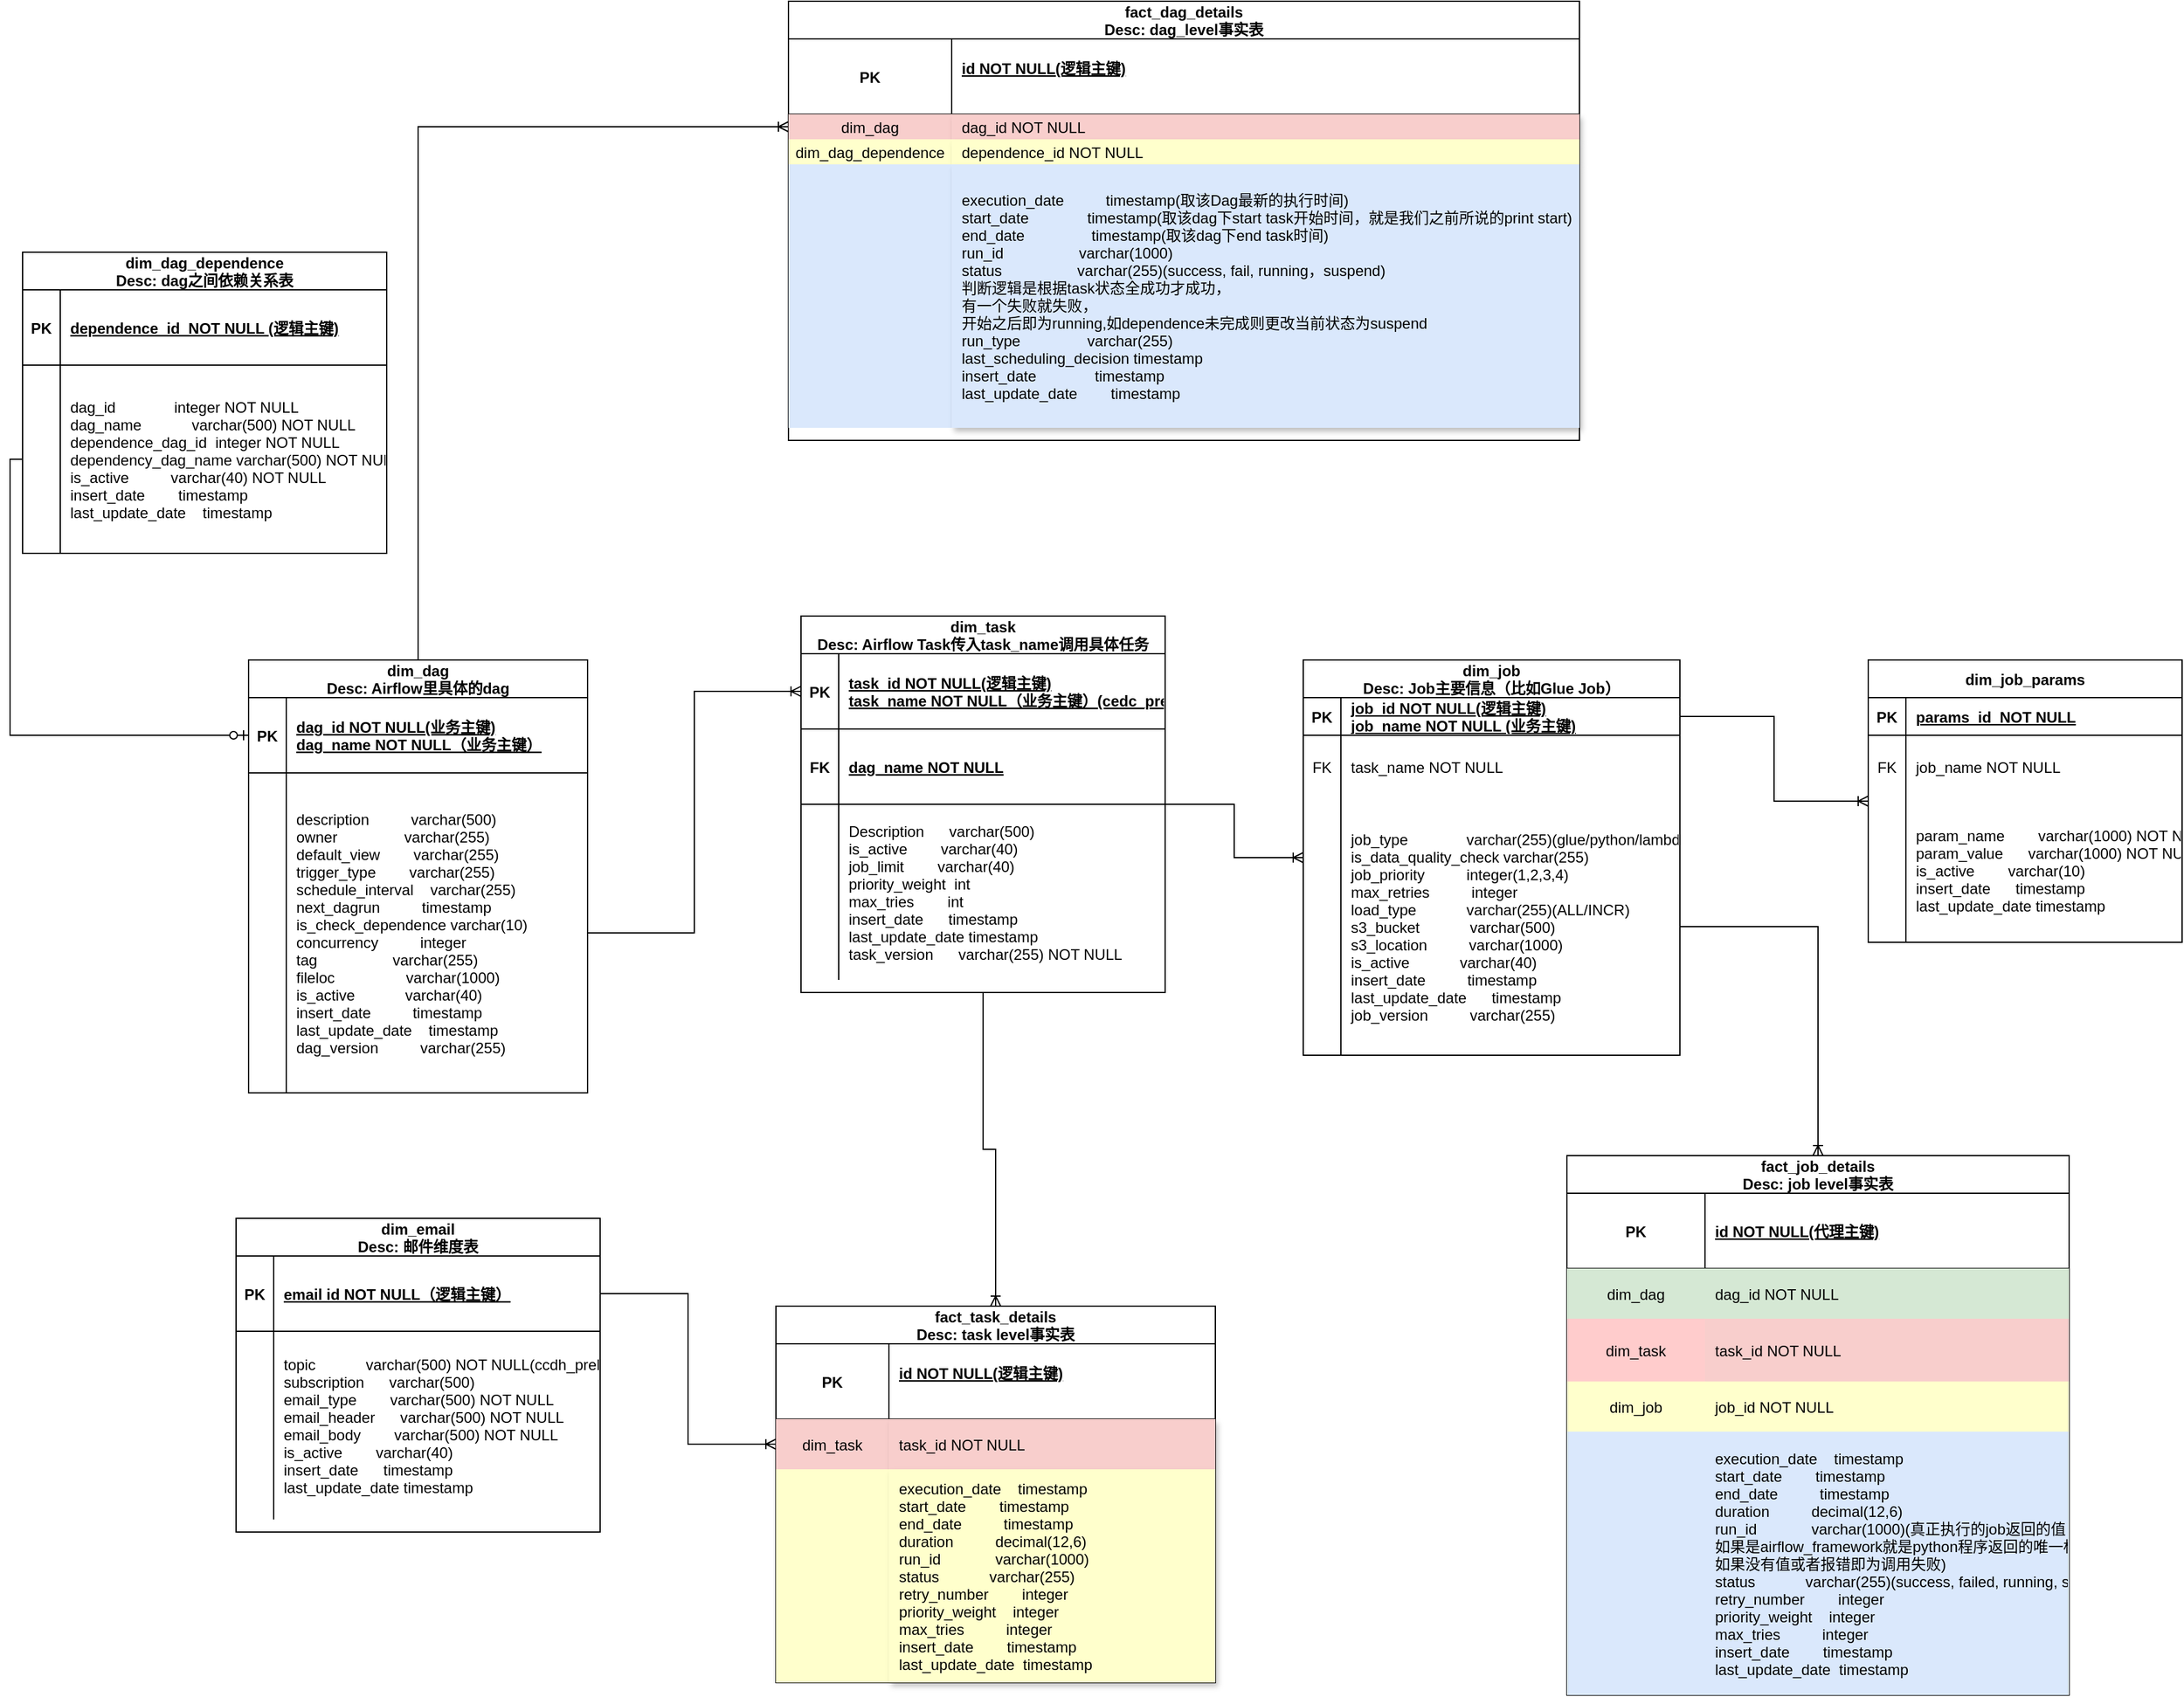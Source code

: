 <mxfile version="21.2.8" type="device">
  <diagram id="R2lEEEUBdFMjLlhIrx00" name="Page-1">
    <mxGraphModel dx="1791" dy="1744" grid="1" gridSize="10" guides="1" tooltips="1" connect="1" arrows="1" fold="1" page="1" pageScale="1" pageWidth="850" pageHeight="1100" math="0" shadow="0" extFonts="Permanent Marker^https://fonts.googleapis.com/css?family=Permanent+Marker">
      <root>
        <mxCell id="0" />
        <mxCell id="1" parent="0" />
        <mxCell id="C-vyLk0tnHw3VtMMgP7b-13" value="dim_job_params" style="shape=table;startSize=30;container=1;collapsible=1;childLayout=tableLayout;fixedRows=1;rowLines=0;fontStyle=1;align=center;resizeLast=1;" parent="1" vertex="1">
          <mxGeometry x="930" y="-15" width="250" height="225" as="geometry" />
        </mxCell>
        <mxCell id="C-vyLk0tnHw3VtMMgP7b-14" value="" style="shape=partialRectangle;collapsible=0;dropTarget=0;pointerEvents=0;fillColor=none;points=[[0,0.5],[1,0.5]];portConstraint=eastwest;top=0;left=0;right=0;bottom=1;" parent="C-vyLk0tnHw3VtMMgP7b-13" vertex="1">
          <mxGeometry y="30" width="250" height="30" as="geometry" />
        </mxCell>
        <mxCell id="C-vyLk0tnHw3VtMMgP7b-15" value="PK" style="shape=partialRectangle;overflow=hidden;connectable=0;fillColor=none;top=0;left=0;bottom=0;right=0;fontStyle=1;" parent="C-vyLk0tnHw3VtMMgP7b-14" vertex="1">
          <mxGeometry width="30" height="30" as="geometry">
            <mxRectangle width="30" height="30" as="alternateBounds" />
          </mxGeometry>
        </mxCell>
        <mxCell id="C-vyLk0tnHw3VtMMgP7b-16" value="params_id  NOT NULL" style="shape=partialRectangle;overflow=hidden;connectable=0;fillColor=none;top=0;left=0;bottom=0;right=0;align=left;spacingLeft=6;fontStyle=5;" parent="C-vyLk0tnHw3VtMMgP7b-14" vertex="1">
          <mxGeometry x="30" width="220" height="30" as="geometry">
            <mxRectangle width="220" height="30" as="alternateBounds" />
          </mxGeometry>
        </mxCell>
        <mxCell id="C-vyLk0tnHw3VtMMgP7b-20" value="" style="shape=partialRectangle;collapsible=0;dropTarget=0;pointerEvents=0;fillColor=none;points=[[0,0.5],[1,0.5]];portConstraint=eastwest;top=0;left=0;right=0;bottom=0;" parent="C-vyLk0tnHw3VtMMgP7b-13" vertex="1">
          <mxGeometry y="60" width="250" height="50" as="geometry" />
        </mxCell>
        <mxCell id="C-vyLk0tnHw3VtMMgP7b-21" value="FK" style="shape=partialRectangle;overflow=hidden;connectable=0;fillColor=none;top=0;left=0;bottom=0;right=0;" parent="C-vyLk0tnHw3VtMMgP7b-20" vertex="1">
          <mxGeometry width="30" height="50" as="geometry">
            <mxRectangle width="30" height="50" as="alternateBounds" />
          </mxGeometry>
        </mxCell>
        <mxCell id="C-vyLk0tnHw3VtMMgP7b-22" value="job_name NOT NULL" style="shape=partialRectangle;overflow=hidden;connectable=0;fillColor=none;top=0;left=0;bottom=0;right=0;align=left;spacingLeft=6;" parent="C-vyLk0tnHw3VtMMgP7b-20" vertex="1">
          <mxGeometry x="30" width="220" height="50" as="geometry">
            <mxRectangle width="220" height="50" as="alternateBounds" />
          </mxGeometry>
        </mxCell>
        <mxCell id="iC6wL5ooJaT3uImlfITK-139" style="shape=partialRectangle;collapsible=0;dropTarget=0;pointerEvents=0;fillColor=none;points=[[0,0.5],[1,0.5]];portConstraint=eastwest;top=0;left=0;right=0;bottom=0;" parent="C-vyLk0tnHw3VtMMgP7b-13" vertex="1">
          <mxGeometry y="110" width="250" height="115" as="geometry" />
        </mxCell>
        <mxCell id="iC6wL5ooJaT3uImlfITK-140" style="shape=partialRectangle;overflow=hidden;connectable=0;fillColor=none;top=0;left=0;bottom=0;right=0;" parent="iC6wL5ooJaT3uImlfITK-139" vertex="1">
          <mxGeometry width="30" height="115" as="geometry">
            <mxRectangle width="30" height="115" as="alternateBounds" />
          </mxGeometry>
        </mxCell>
        <mxCell id="iC6wL5ooJaT3uImlfITK-141" value="param_name       	varchar(1000) NOT NULL&#xa;param_value      	varchar(1000) NOT NULL&#xa;is_active        	varchar(10)&#xa;insert_date      	timestamp&#xa;last_update_date 	timestamp" style="shape=partialRectangle;overflow=hidden;connectable=0;fillColor=none;top=0;left=0;bottom=0;right=0;align=left;spacingLeft=6;" parent="iC6wL5ooJaT3uImlfITK-139" vertex="1">
          <mxGeometry x="30" width="220" height="115" as="geometry">
            <mxRectangle width="220" height="115" as="alternateBounds" />
          </mxGeometry>
        </mxCell>
        <mxCell id="C-vyLk0tnHw3VtMMgP7b-23" value="dim_task&#xa;Desc: Airflow Task传入task_name调用具体任务" style="shape=table;startSize=30;container=1;collapsible=1;childLayout=tableLayout;fixedRows=1;rowLines=0;fontStyle=1;align=center;resizeLast=1;" parent="1" vertex="1">
          <mxGeometry x="80" y="-50" width="290" height="300" as="geometry" />
        </mxCell>
        <mxCell id="C-vyLk0tnHw3VtMMgP7b-24" value="" style="shape=partialRectangle;collapsible=0;dropTarget=0;pointerEvents=0;fillColor=none;points=[[0,0.5],[1,0.5]];portConstraint=eastwest;top=0;left=0;right=0;bottom=1;" parent="C-vyLk0tnHw3VtMMgP7b-23" vertex="1">
          <mxGeometry y="30" width="290" height="60" as="geometry" />
        </mxCell>
        <mxCell id="C-vyLk0tnHw3VtMMgP7b-25" value="PK" style="shape=partialRectangle;overflow=hidden;connectable=0;fillColor=none;top=0;left=0;bottom=0;right=0;fontStyle=1;" parent="C-vyLk0tnHw3VtMMgP7b-24" vertex="1">
          <mxGeometry width="30" height="60" as="geometry">
            <mxRectangle width="30" height="60" as="alternateBounds" />
          </mxGeometry>
        </mxCell>
        <mxCell id="C-vyLk0tnHw3VtMMgP7b-26" value="task_id NOT NULL(逻辑主键)&#xa;task_name NOT NULL（业务主键）(cedc_prelanding_xxxtable)" style="shape=partialRectangle;overflow=hidden;connectable=0;fillColor=none;top=0;left=0;bottom=0;right=0;align=left;spacingLeft=6;fontStyle=5;" parent="C-vyLk0tnHw3VtMMgP7b-24" vertex="1">
          <mxGeometry x="30" width="260" height="60" as="geometry">
            <mxRectangle width="260" height="60" as="alternateBounds" />
          </mxGeometry>
        </mxCell>
        <mxCell id="iC6wL5ooJaT3uImlfITK-193" style="shape=partialRectangle;collapsible=0;dropTarget=0;pointerEvents=0;fillColor=none;points=[[0,0.5],[1,0.5]];portConstraint=eastwest;top=0;left=0;right=0;bottom=1;" parent="C-vyLk0tnHw3VtMMgP7b-23" vertex="1">
          <mxGeometry y="90" width="290" height="60" as="geometry" />
        </mxCell>
        <mxCell id="iC6wL5ooJaT3uImlfITK-194" value="FK" style="shape=partialRectangle;overflow=hidden;connectable=0;fillColor=none;top=0;left=0;bottom=0;right=0;fontStyle=1;" parent="iC6wL5ooJaT3uImlfITK-193" vertex="1">
          <mxGeometry width="30" height="60" as="geometry">
            <mxRectangle width="30" height="60" as="alternateBounds" />
          </mxGeometry>
        </mxCell>
        <mxCell id="iC6wL5ooJaT3uImlfITK-195" value="dag_name NOT NULL" style="shape=partialRectangle;overflow=hidden;connectable=0;fillColor=none;top=0;left=0;bottom=0;right=0;align=left;spacingLeft=6;fontStyle=5;" parent="iC6wL5ooJaT3uImlfITK-193" vertex="1">
          <mxGeometry x="30" width="260" height="60" as="geometry">
            <mxRectangle width="260" height="60" as="alternateBounds" />
          </mxGeometry>
        </mxCell>
        <mxCell id="C-vyLk0tnHw3VtMMgP7b-27" value="" style="shape=partialRectangle;collapsible=0;dropTarget=0;pointerEvents=0;fillColor=none;points=[[0,0.5],[1,0.5]];portConstraint=eastwest;top=0;left=0;right=0;bottom=0;" parent="C-vyLk0tnHw3VtMMgP7b-23" vertex="1">
          <mxGeometry y="150" width="290" height="140" as="geometry" />
        </mxCell>
        <mxCell id="C-vyLk0tnHw3VtMMgP7b-28" value="" style="shape=partialRectangle;overflow=hidden;connectable=0;fillColor=none;top=0;left=0;bottom=0;right=0;" parent="C-vyLk0tnHw3VtMMgP7b-27" vertex="1">
          <mxGeometry width="30" height="140" as="geometry">
            <mxRectangle width="30" height="140" as="alternateBounds" />
          </mxGeometry>
        </mxCell>
        <mxCell id="C-vyLk0tnHw3VtMMgP7b-29" value="Description      	varchar(500)&#xa;is_active        	varchar(40)&#xa;job_limit        	varchar(40)&#xa;priority_weight  	int&#xa;max_tries        	int&#xa;insert_date      	timestamp&#xa;last_update_date 	timestamp&#xa;task_version     	varchar(255) NOT NULL" style="shape=partialRectangle;overflow=hidden;connectable=0;fillColor=none;top=0;left=0;bottom=0;right=0;align=left;spacingLeft=6;" parent="C-vyLk0tnHw3VtMMgP7b-27" vertex="1">
          <mxGeometry x="30" width="260" height="140" as="geometry">
            <mxRectangle width="260" height="140" as="alternateBounds" />
          </mxGeometry>
        </mxCell>
        <mxCell id="iC6wL5ooJaT3uImlfITK-5" value="" style="edgeStyle=orthogonalEdgeStyle;fontSize=12;html=1;endArrow=ERoneToMany;rounded=0;entryX=0;entryY=0.5;entryDx=0;entryDy=0;exitX=1;exitY=0.5;exitDx=0;exitDy=0;" parent="1" source="iC6wL5ooJaT3uImlfITK-11" target="C-vyLk0tnHw3VtMMgP7b-13" edge="1">
          <mxGeometry width="100" height="100" relative="1" as="geometry">
            <mxPoint x="770" y="175" as="sourcePoint" />
            <mxPoint x="770" y="220" as="targetPoint" />
          </mxGeometry>
        </mxCell>
        <mxCell id="iC6wL5ooJaT3uImlfITK-10" value="dim_job&#xa;Desc: Job主要信息（比如Glue Job）" style="shape=table;startSize=30;container=1;collapsible=1;childLayout=tableLayout;fixedRows=1;rowLines=0;fontStyle=1;align=center;resizeLast=1;" parent="1" vertex="1">
          <mxGeometry x="480" y="-15" width="300" height="315" as="geometry" />
        </mxCell>
        <mxCell id="iC6wL5ooJaT3uImlfITK-11" value="" style="shape=partialRectangle;collapsible=0;dropTarget=0;pointerEvents=0;fillColor=none;points=[[0,0.5],[1,0.5]];portConstraint=eastwest;top=0;left=0;right=0;bottom=1;" parent="iC6wL5ooJaT3uImlfITK-10" vertex="1">
          <mxGeometry y="30" width="300" height="30" as="geometry" />
        </mxCell>
        <mxCell id="iC6wL5ooJaT3uImlfITK-12" value="PK" style="shape=partialRectangle;overflow=hidden;connectable=0;fillColor=none;top=0;left=0;bottom=0;right=0;fontStyle=1;" parent="iC6wL5ooJaT3uImlfITK-11" vertex="1">
          <mxGeometry width="30" height="30" as="geometry">
            <mxRectangle width="30" height="30" as="alternateBounds" />
          </mxGeometry>
        </mxCell>
        <mxCell id="iC6wL5ooJaT3uImlfITK-13" value="job_id NOT NULL(逻辑主键)&#xa;job_name NOT NULL (业务主键)" style="shape=partialRectangle;overflow=hidden;connectable=0;fillColor=none;top=0;left=0;bottom=0;right=0;align=left;spacingLeft=6;fontStyle=5;" parent="iC6wL5ooJaT3uImlfITK-11" vertex="1">
          <mxGeometry x="30" width="270" height="30" as="geometry">
            <mxRectangle width="270" height="30" as="alternateBounds" />
          </mxGeometry>
        </mxCell>
        <mxCell id="iC6wL5ooJaT3uImlfITK-14" value="" style="shape=partialRectangle;collapsible=0;dropTarget=0;pointerEvents=0;fillColor=none;points=[[0,0.5],[1,0.5]];portConstraint=eastwest;top=0;left=0;right=0;bottom=0;" parent="iC6wL5ooJaT3uImlfITK-10" vertex="1">
          <mxGeometry y="60" width="300" height="50" as="geometry" />
        </mxCell>
        <mxCell id="iC6wL5ooJaT3uImlfITK-15" value="FK" style="shape=partialRectangle;overflow=hidden;connectable=0;fillColor=none;top=0;left=0;bottom=0;right=0;" parent="iC6wL5ooJaT3uImlfITK-14" vertex="1">
          <mxGeometry width="30" height="50" as="geometry">
            <mxRectangle width="30" height="50" as="alternateBounds" />
          </mxGeometry>
        </mxCell>
        <mxCell id="iC6wL5ooJaT3uImlfITK-16" value="task_name NOT NULL" style="shape=partialRectangle;overflow=hidden;connectable=0;fillColor=none;top=0;left=0;bottom=0;right=0;align=left;spacingLeft=6;" parent="iC6wL5ooJaT3uImlfITK-14" vertex="1">
          <mxGeometry x="30" width="270" height="50" as="geometry">
            <mxRectangle width="270" height="50" as="alternateBounds" />
          </mxGeometry>
        </mxCell>
        <mxCell id="iC6wL5ooJaT3uImlfITK-136" style="shape=partialRectangle;collapsible=0;dropTarget=0;pointerEvents=0;fillColor=none;points=[[0,0.5],[1,0.5]];portConstraint=eastwest;top=0;left=0;right=0;bottom=0;" parent="iC6wL5ooJaT3uImlfITK-10" vertex="1">
          <mxGeometry y="110" width="300" height="205" as="geometry" />
        </mxCell>
        <mxCell id="iC6wL5ooJaT3uImlfITK-137" style="shape=partialRectangle;overflow=hidden;connectable=0;fillColor=none;top=0;left=0;bottom=0;right=0;" parent="iC6wL5ooJaT3uImlfITK-136" vertex="1">
          <mxGeometry width="30" height="205" as="geometry">
            <mxRectangle width="30" height="205" as="alternateBounds" />
          </mxGeometry>
        </mxCell>
        <mxCell id="iC6wL5ooJaT3uImlfITK-138" value="job_type             	varchar(255)(glue/python/lambda etc)&#xa;is_data_quality_check	varchar(255)&#xa;job_priority         	integer(1,2,3,4)&#xa;max_retries          	integer&#xa;load_type            	varchar(255)(ALL/INCR) &#xa;s3_bucket            	varchar(500)&#xa;s3_location          	varchar(1000)&#xa;is_active            	varchar(40)&#xa;insert_date          	timestamp&#xa;last_update_date     	timestamp&#xa;job_version          	varchar(255)" style="shape=partialRectangle;overflow=hidden;connectable=0;fillColor=none;top=0;left=0;bottom=0;right=0;align=left;spacingLeft=6;" parent="iC6wL5ooJaT3uImlfITK-136" vertex="1">
          <mxGeometry x="30" width="270" height="205" as="geometry">
            <mxRectangle width="270" height="205" as="alternateBounds" />
          </mxGeometry>
        </mxCell>
        <mxCell id="iC6wL5ooJaT3uImlfITK-20" value="" style="edgeStyle=orthogonalEdgeStyle;fontSize=12;html=1;endArrow=ERoneToMany;rounded=0;exitX=1;exitY=0.5;exitDx=0;exitDy=0;entryX=0;entryY=0.5;entryDx=0;entryDy=0;" parent="1" source="C-vyLk0tnHw3VtMMgP7b-23" target="iC6wL5ooJaT3uImlfITK-10" edge="1">
          <mxGeometry width="100" height="100" relative="1" as="geometry">
            <mxPoint x="360" y="340" as="sourcePoint" />
            <mxPoint x="440" y="180" as="targetPoint" />
          </mxGeometry>
        </mxCell>
        <mxCell id="iC6wL5ooJaT3uImlfITK-68" value="fact_task_details&#xa;Desc: task level事实表" style="shape=table;startSize=30;container=1;collapsible=1;childLayout=tableLayout;fixedRows=1;rowLines=0;fontStyle=1;align=center;resizeLast=1;" parent="1" vertex="1">
          <mxGeometry x="60" y="500" width="350" height="300" as="geometry" />
        </mxCell>
        <mxCell id="iC6wL5ooJaT3uImlfITK-69" value="" style="shape=partialRectangle;collapsible=0;dropTarget=0;pointerEvents=0;fillColor=none;points=[[0,0.5],[1,0.5]];portConstraint=eastwest;top=0;left=0;right=0;bottom=1;" parent="iC6wL5ooJaT3uImlfITK-68" vertex="1">
          <mxGeometry y="30" width="350" height="60" as="geometry" />
        </mxCell>
        <mxCell id="iC6wL5ooJaT3uImlfITK-70" value="PK" style="shape=partialRectangle;overflow=hidden;connectable=0;fillColor=none;top=0;left=0;bottom=0;right=0;fontStyle=1;" parent="iC6wL5ooJaT3uImlfITK-69" vertex="1">
          <mxGeometry width="90" height="60" as="geometry">
            <mxRectangle width="90" height="60" as="alternateBounds" />
          </mxGeometry>
        </mxCell>
        <mxCell id="iC6wL5ooJaT3uImlfITK-71" value="id NOT NULL(逻辑主键)&#xa;" style="shape=partialRectangle;overflow=hidden;connectable=0;fillColor=none;top=0;left=0;bottom=0;right=0;align=left;spacingLeft=6;fontStyle=5;" parent="iC6wL5ooJaT3uImlfITK-69" vertex="1">
          <mxGeometry x="90" width="260" height="60" as="geometry">
            <mxRectangle width="260" height="60" as="alternateBounds" />
          </mxGeometry>
        </mxCell>
        <mxCell id="iC6wL5ooJaT3uImlfITK-114" style="shape=partialRectangle;collapsible=0;dropTarget=0;pointerEvents=0;fillColor=none;points=[[0,0.5],[1,0.5]];portConstraint=eastwest;top=0;left=0;right=0;bottom=0;" parent="iC6wL5ooJaT3uImlfITK-68" vertex="1">
          <mxGeometry y="90" width="350" height="40" as="geometry" />
        </mxCell>
        <mxCell id="iC6wL5ooJaT3uImlfITK-115" value="dim_task" style="shape=partialRectangle;overflow=hidden;connectable=0;fillColor=#f8cecc;top=0;left=0;bottom=0;right=0;shadow=0;strokeColor=#b85450;" parent="iC6wL5ooJaT3uImlfITK-114" vertex="1">
          <mxGeometry width="90" height="40" as="geometry">
            <mxRectangle width="90" height="40" as="alternateBounds" />
          </mxGeometry>
        </mxCell>
        <mxCell id="iC6wL5ooJaT3uImlfITK-116" value="task_id NOT NULL" style="shape=partialRectangle;overflow=hidden;connectable=0;fillColor=#f8cecc;top=0;left=0;bottom=0;right=0;align=left;spacingLeft=6;shadow=1;strokeColor=#b85450;perimeterSpacing=0;" parent="iC6wL5ooJaT3uImlfITK-114" vertex="1">
          <mxGeometry x="90" width="260" height="40" as="geometry">
            <mxRectangle width="260" height="40" as="alternateBounds" />
          </mxGeometry>
        </mxCell>
        <mxCell id="iC6wL5ooJaT3uImlfITK-72" value="" style="shape=partialRectangle;collapsible=0;dropTarget=0;pointerEvents=0;fillColor=none;points=[[0,0.5],[1,0.5]];portConstraint=eastwest;top=0;left=0;right=0;bottom=0;" parent="iC6wL5ooJaT3uImlfITK-68" vertex="1">
          <mxGeometry y="130" width="350" height="170" as="geometry" />
        </mxCell>
        <mxCell id="iC6wL5ooJaT3uImlfITK-73" value="" style="shape=partialRectangle;overflow=hidden;connectable=0;fillColor=#FFFFCC;top=0;left=0;bottom=0;right=0;" parent="iC6wL5ooJaT3uImlfITK-72" vertex="1">
          <mxGeometry width="90" height="170" as="geometry">
            <mxRectangle width="90" height="170" as="alternateBounds" />
          </mxGeometry>
        </mxCell>
        <mxCell id="iC6wL5ooJaT3uImlfITK-74" value="execution_date    	timestamp&#xa;start_date        	timestamp&#xa;end_date          	timestamp&#xa;duration          	decimal(12,6)&#xa;run_id	            varchar(1000)&#xa;status            	varchar(255)&#xa;retry_number      	  integer&#xa;priority_weight   	integer&#xa;max_tries         	integer&#xa;insert_date       	timestamp&#xa;last_update_date  	timestamp" style="shape=partialRectangle;overflow=hidden;connectable=0;fillColor=#FFFFCC;top=0;left=0;bottom=0;right=0;align=left;spacingLeft=6;shadow=1;strokeColor=#FF0000;" parent="iC6wL5ooJaT3uImlfITK-72" vertex="1">
          <mxGeometry x="90" width="260" height="170" as="geometry">
            <mxRectangle width="260" height="170" as="alternateBounds" />
          </mxGeometry>
        </mxCell>
        <mxCell id="iC6wL5ooJaT3uImlfITK-80" value="fact_job_details&#xa;Desc: job level事实表" style="shape=table;startSize=30;container=1;collapsible=1;childLayout=tableLayout;fixedRows=1;rowLines=0;fontStyle=1;align=center;resizeLast=1;" parent="1" vertex="1">
          <mxGeometry x="690" y="380" width="400" height="430" as="geometry" />
        </mxCell>
        <mxCell id="iC6wL5ooJaT3uImlfITK-81" value="" style="shape=partialRectangle;collapsible=0;dropTarget=0;pointerEvents=0;fillColor=none;points=[[0,0.5],[1,0.5]];portConstraint=eastwest;top=0;left=0;right=0;bottom=1;" parent="iC6wL5ooJaT3uImlfITK-80" vertex="1">
          <mxGeometry y="30" width="400" height="60" as="geometry" />
        </mxCell>
        <mxCell id="iC6wL5ooJaT3uImlfITK-82" value="PK" style="shape=partialRectangle;overflow=hidden;connectable=0;fillColor=none;top=0;left=0;bottom=0;right=0;fontStyle=1;" parent="iC6wL5ooJaT3uImlfITK-81" vertex="1">
          <mxGeometry width="110" height="60" as="geometry">
            <mxRectangle width="110" height="60" as="alternateBounds" />
          </mxGeometry>
        </mxCell>
        <mxCell id="iC6wL5ooJaT3uImlfITK-83" value="id NOT NULL(代理主键)" style="shape=partialRectangle;overflow=hidden;connectable=0;fillColor=none;top=0;left=0;bottom=0;right=0;align=left;spacingLeft=6;fontStyle=5;" parent="iC6wL5ooJaT3uImlfITK-81" vertex="1">
          <mxGeometry x="110" width="290" height="60" as="geometry">
            <mxRectangle width="290" height="60" as="alternateBounds" />
          </mxGeometry>
        </mxCell>
        <mxCell id="iC6wL5ooJaT3uImlfITK-199" style="shape=partialRectangle;collapsible=0;dropTarget=0;pointerEvents=0;fillColor=none;points=[[0,0.5],[1,0.5]];portConstraint=eastwest;top=0;left=0;right=0;bottom=0;" parent="iC6wL5ooJaT3uImlfITK-80" vertex="1">
          <mxGeometry y="90" width="400" height="40" as="geometry" />
        </mxCell>
        <mxCell id="iC6wL5ooJaT3uImlfITK-200" value="dim_dag" style="shape=partialRectangle;overflow=hidden;connectable=0;fillColor=#d5e8d4;top=0;left=0;bottom=0;right=0;strokeColor=#82b366;" parent="iC6wL5ooJaT3uImlfITK-199" vertex="1">
          <mxGeometry width="110" height="40" as="geometry">
            <mxRectangle width="110" height="40" as="alternateBounds" />
          </mxGeometry>
        </mxCell>
        <mxCell id="iC6wL5ooJaT3uImlfITK-201" value="dag_id NOT NULL" style="shape=partialRectangle;overflow=hidden;connectable=0;fillColor=#d5e8d4;top=0;left=0;bottom=0;right=0;align=left;spacingLeft=6;strokeColor=#82b366;" parent="iC6wL5ooJaT3uImlfITK-199" vertex="1">
          <mxGeometry x="110" width="290" height="40" as="geometry">
            <mxRectangle width="290" height="40" as="alternateBounds" />
          </mxGeometry>
        </mxCell>
        <mxCell id="0qWvalZIE1B4Jcfoj3w_-4" style="shape=partialRectangle;collapsible=0;dropTarget=0;pointerEvents=0;fillColor=none;points=[[0,0.5],[1,0.5]];portConstraint=eastwest;top=0;left=0;right=0;bottom=0;" parent="iC6wL5ooJaT3uImlfITK-80" vertex="1">
          <mxGeometry y="130" width="400" height="50" as="geometry" />
        </mxCell>
        <mxCell id="0qWvalZIE1B4Jcfoj3w_-5" value="dim_task" style="shape=partialRectangle;overflow=hidden;connectable=0;fillColor=#FFCCCC;top=0;left=0;bottom=0;right=0;strokeColor=#82b366;" parent="0qWvalZIE1B4Jcfoj3w_-4" vertex="1">
          <mxGeometry width="110" height="50" as="geometry">
            <mxRectangle width="110" height="50" as="alternateBounds" />
          </mxGeometry>
        </mxCell>
        <mxCell id="0qWvalZIE1B4Jcfoj3w_-6" value="task_id NOT NULL" style="shape=partialRectangle;overflow=hidden;connectable=0;fillColor=#f8cecc;top=0;left=0;bottom=0;right=0;align=left;spacingLeft=6;strokeColor=#b85450;" parent="0qWvalZIE1B4Jcfoj3w_-4" vertex="1">
          <mxGeometry x="110" width="290" height="50" as="geometry">
            <mxRectangle width="290" height="50" as="alternateBounds" />
          </mxGeometry>
        </mxCell>
        <mxCell id="iC6wL5ooJaT3uImlfITK-84" value="" style="shape=partialRectangle;collapsible=0;dropTarget=0;pointerEvents=0;fillColor=none;points=[[0,0.5],[1,0.5]];portConstraint=eastwest;top=0;left=0;right=0;bottom=0;" parent="iC6wL5ooJaT3uImlfITK-80" vertex="1">
          <mxGeometry y="180" width="400" height="40" as="geometry" />
        </mxCell>
        <mxCell id="iC6wL5ooJaT3uImlfITK-85" value="dim_job" style="shape=partialRectangle;overflow=hidden;connectable=0;fillColor=#FFFFCC;top=0;left=0;bottom=0;right=0;strokeColor=#6c8ebf;" parent="iC6wL5ooJaT3uImlfITK-84" vertex="1">
          <mxGeometry width="110" height="40" as="geometry">
            <mxRectangle width="110" height="40" as="alternateBounds" />
          </mxGeometry>
        </mxCell>
        <mxCell id="iC6wL5ooJaT3uImlfITK-86" value="job_id NOT NULL" style="shape=partialRectangle;overflow=hidden;connectable=0;fillColor=#FFFFCC;top=0;left=0;bottom=0;right=0;align=left;spacingLeft=6;strokeColor=#000000;" parent="iC6wL5ooJaT3uImlfITK-84" vertex="1">
          <mxGeometry x="110" width="290" height="40" as="geometry">
            <mxRectangle width="290" height="40" as="alternateBounds" />
          </mxGeometry>
        </mxCell>
        <mxCell id="iC6wL5ooJaT3uImlfITK-128" style="shape=partialRectangle;collapsible=0;dropTarget=0;pointerEvents=0;fillColor=none;points=[[0,0.5],[1,0.5]];portConstraint=eastwest;top=0;left=0;right=0;bottom=0;" parent="iC6wL5ooJaT3uImlfITK-80" vertex="1">
          <mxGeometry y="220" width="400" height="210" as="geometry" />
        </mxCell>
        <mxCell id="iC6wL5ooJaT3uImlfITK-129" value="" style="shape=partialRectangle;overflow=hidden;connectable=0;fillColor=#dae8fc;top=0;left=0;bottom=0;right=0;strokeColor=#6c8ebf;" parent="iC6wL5ooJaT3uImlfITK-128" vertex="1">
          <mxGeometry width="110" height="210" as="geometry">
            <mxRectangle width="110" height="210" as="alternateBounds" />
          </mxGeometry>
        </mxCell>
        <mxCell id="iC6wL5ooJaT3uImlfITK-130" value="execution_date    	timestamp&#xa;start_date        	timestamp&#xa;end_date          	timestamp&#xa;duration          	decimal(12,6)&#xa;run_id	            varchar(1000)(真正执行的job返回的值，glue就是glue job run id,&#xa;如果是airflow_framework就是python程序返回的唯一标识，&#xa;如果没有值或者报错即为调用失败)&#xa;status            	varchar(255)(success, failed, running, stop)&#xa;retry_number      	  integer&#xa;priority_weight   	integer&#xa;max_tries         	integer&#xa;insert_date       	timestamp&#xa;last_update_date  	timestamp" style="shape=partialRectangle;overflow=hidden;connectable=0;fillColor=#dae8fc;top=0;left=0;bottom=0;right=0;align=left;spacingLeft=6;strokeColor=#6c8ebf;" parent="iC6wL5ooJaT3uImlfITK-128" vertex="1">
          <mxGeometry x="110" width="290" height="210" as="geometry">
            <mxRectangle width="290" height="210" as="alternateBounds" />
          </mxGeometry>
        </mxCell>
        <mxCell id="iC6wL5ooJaT3uImlfITK-96" value="" style="shape=partialRectangle;overflow=hidden;connectable=0;fillColor=none;top=0;left=0;bottom=0;right=0;align=left;spacingLeft=6;" parent="1" vertex="1">
          <mxGeometry x="-290" y="310" width="260" height="130" as="geometry">
            <mxRectangle width="260" height="290" as="alternateBounds" />
          </mxGeometry>
        </mxCell>
        <mxCell id="iC6wL5ooJaT3uImlfITK-78" value="" style="fontSize=12;html=1;endArrow=ERoneToMany;rounded=0;edgeStyle=orthogonalEdgeStyle;entryX=0.5;entryY=0;entryDx=0;entryDy=0;exitX=0.5;exitY=1;exitDx=0;exitDy=0;" parent="1" source="C-vyLk0tnHw3VtMMgP7b-23" target="iC6wL5ooJaT3uImlfITK-68" edge="1">
          <mxGeometry width="100" height="100" relative="1" as="geometry">
            <mxPoint x="270" y="300" as="sourcePoint" />
            <mxPoint x="255" y="410" as="targetPoint" />
          </mxGeometry>
        </mxCell>
        <mxCell id="iC6wL5ooJaT3uImlfITK-120" value="" style="edgeStyle=orthogonalEdgeStyle;fontSize=12;html=1;endArrow=ERoneToMany;rounded=0;fontColor=#FF0000;entryX=0;entryY=0.5;entryDx=0;entryDy=0;exitX=1;exitY=0.5;exitDx=0;exitDy=0;" parent="1" source="iC6wL5ooJaT3uImlfITK-122" target="iC6wL5ooJaT3uImlfITK-114" edge="1">
          <mxGeometry width="100" height="100" relative="1" as="geometry">
            <mxPoint x="-30.0" y="290" as="sourcePoint" />
            <mxPoint x="50" y="600" as="targetPoint" />
          </mxGeometry>
        </mxCell>
        <mxCell id="iC6wL5ooJaT3uImlfITK-121" value="dim_email&#xa;Desc: 邮件维度表" style="shape=table;startSize=30;container=1;collapsible=1;childLayout=tableLayout;fixedRows=1;rowLines=0;fontStyle=1;align=center;resizeLast=1;" parent="1" vertex="1">
          <mxGeometry x="-370" y="430" width="290" height="250" as="geometry" />
        </mxCell>
        <mxCell id="iC6wL5ooJaT3uImlfITK-122" value="" style="shape=partialRectangle;collapsible=0;dropTarget=0;pointerEvents=0;fillColor=none;points=[[0,0.5],[1,0.5]];portConstraint=eastwest;top=0;left=0;right=0;bottom=1;" parent="iC6wL5ooJaT3uImlfITK-121" vertex="1">
          <mxGeometry y="30" width="290" height="60" as="geometry" />
        </mxCell>
        <mxCell id="iC6wL5ooJaT3uImlfITK-123" value="PK" style="shape=partialRectangle;overflow=hidden;connectable=0;fillColor=none;top=0;left=0;bottom=0;right=0;fontStyle=1;" parent="iC6wL5ooJaT3uImlfITK-122" vertex="1">
          <mxGeometry width="30" height="60" as="geometry">
            <mxRectangle width="30" height="60" as="alternateBounds" />
          </mxGeometry>
        </mxCell>
        <mxCell id="iC6wL5ooJaT3uImlfITK-124" value="email id NOT NULL（逻辑主键）" style="shape=partialRectangle;overflow=hidden;connectable=0;fillColor=none;top=0;left=0;bottom=0;right=0;align=left;spacingLeft=6;fontStyle=5;" parent="iC6wL5ooJaT3uImlfITK-122" vertex="1">
          <mxGeometry x="30" width="260" height="60" as="geometry">
            <mxRectangle width="260" height="60" as="alternateBounds" />
          </mxGeometry>
        </mxCell>
        <mxCell id="iC6wL5ooJaT3uImlfITK-125" value="" style="shape=partialRectangle;collapsible=0;dropTarget=0;pointerEvents=0;fillColor=none;points=[[0,0.5],[1,0.5]];portConstraint=eastwest;top=0;left=0;right=0;bottom=0;" parent="iC6wL5ooJaT3uImlfITK-121" vertex="1">
          <mxGeometry y="90" width="290" height="150" as="geometry" />
        </mxCell>
        <mxCell id="iC6wL5ooJaT3uImlfITK-126" value="" style="shape=partialRectangle;overflow=hidden;connectable=0;fillColor=none;top=0;left=0;bottom=0;right=0;" parent="iC6wL5ooJaT3uImlfITK-125" vertex="1">
          <mxGeometry width="30" height="150" as="geometry">
            <mxRectangle width="30" height="150" as="alternateBounds" />
          </mxGeometry>
        </mxCell>
        <mxCell id="iC6wL5ooJaT3uImlfITK-127" value="topic            	varchar(500) NOT NULL(ccdh_prelanding = aws sns topic)&#xa;subscription     	varchar(500)&#xa;email_type       	varchar(500) NOT NULL&#xa;email_header     	varchar(500) NOT NULL&#xa;email_body       	varchar(500) NOT NULL&#xa;is_active        	varchar(40)&#xa;insert_date      	timestamp&#xa;last_update_date 	timestamp" style="shape=partialRectangle;overflow=hidden;connectable=0;fillColor=none;top=0;left=0;bottom=0;right=0;align=left;spacingLeft=6;" parent="iC6wL5ooJaT3uImlfITK-125" vertex="1">
          <mxGeometry x="30" width="260" height="150" as="geometry">
            <mxRectangle width="260" height="150" as="alternateBounds" />
          </mxGeometry>
        </mxCell>
        <mxCell id="iC6wL5ooJaT3uImlfITK-143" value="" style="edgeStyle=orthogonalEdgeStyle;fontSize=12;html=1;endArrow=ERoneToMany;rounded=0;fontColor=#FF0000;exitX=1;exitY=0.5;exitDx=0;exitDy=0;entryX=0.5;entryY=0;entryDx=0;entryDy=0;" parent="1" source="iC6wL5ooJaT3uImlfITK-136" target="iC6wL5ooJaT3uImlfITK-80" edge="1">
          <mxGeometry width="100" height="100" relative="1" as="geometry">
            <mxPoint x="550" y="300" as="sourcePoint" />
            <mxPoint x="730" y="260" as="targetPoint" />
          </mxGeometry>
        </mxCell>
        <mxCell id="iC6wL5ooJaT3uImlfITK-145" value="dim_dag&#xa;Desc: Airflow里具体的dag" style="shape=table;startSize=30;container=1;collapsible=1;childLayout=tableLayout;fixedRows=1;rowLines=0;fontStyle=1;align=center;resizeLast=1;" parent="1" vertex="1">
          <mxGeometry x="-360" y="-15" width="270" height="345" as="geometry" />
        </mxCell>
        <mxCell id="iC6wL5ooJaT3uImlfITK-146" value="" style="shape=partialRectangle;collapsible=0;dropTarget=0;pointerEvents=0;fillColor=none;points=[[0,0.5],[1,0.5]];portConstraint=eastwest;top=0;left=0;right=0;bottom=1;" parent="iC6wL5ooJaT3uImlfITK-145" vertex="1">
          <mxGeometry y="30" width="270" height="60" as="geometry" />
        </mxCell>
        <mxCell id="iC6wL5ooJaT3uImlfITK-147" value="PK" style="shape=partialRectangle;overflow=hidden;connectable=0;fillColor=none;top=0;left=0;bottom=0;right=0;fontStyle=1;" parent="iC6wL5ooJaT3uImlfITK-146" vertex="1">
          <mxGeometry width="30" height="60" as="geometry">
            <mxRectangle width="30" height="60" as="alternateBounds" />
          </mxGeometry>
        </mxCell>
        <mxCell id="iC6wL5ooJaT3uImlfITK-148" value="dag_id NOT NULL(业务主键)&#xa;dag_name NOT NULL（业务主键）" style="shape=partialRectangle;overflow=hidden;connectable=0;fillColor=none;top=0;left=0;bottom=0;right=0;align=left;spacingLeft=6;fontStyle=5;" parent="iC6wL5ooJaT3uImlfITK-146" vertex="1">
          <mxGeometry x="30" width="240" height="60" as="geometry">
            <mxRectangle width="240" height="60" as="alternateBounds" />
          </mxGeometry>
        </mxCell>
        <mxCell id="iC6wL5ooJaT3uImlfITK-149" value="" style="shape=partialRectangle;collapsible=0;dropTarget=0;pointerEvents=0;fillColor=none;points=[[0,0.5],[1,0.5]];portConstraint=eastwest;top=0;left=0;right=0;bottom=0;" parent="iC6wL5ooJaT3uImlfITK-145" vertex="1">
          <mxGeometry y="90" width="270" height="255" as="geometry" />
        </mxCell>
        <mxCell id="iC6wL5ooJaT3uImlfITK-150" value="" style="shape=partialRectangle;overflow=hidden;connectable=0;fillColor=none;top=0;left=0;bottom=0;right=0;" parent="iC6wL5ooJaT3uImlfITK-149" vertex="1">
          <mxGeometry width="30" height="255" as="geometry">
            <mxRectangle width="30" height="255" as="alternateBounds" />
          </mxGeometry>
        </mxCell>
        <mxCell id="iC6wL5ooJaT3uImlfITK-151" value="description         	varchar(500)&#xa;owner               	varchar(255)&#xa;default_view        	varchar(255)  &#xa;trigger_type        	varchar(255)&#xa;schedule_interval   	varchar(255)  &#xa;next_dagrun         	timestamp         &#xa;is_check_dependence 	varchar(10)&#xa;concurrency         	integer       &#xa;tag                 	varchar(255)&#xa;fileloc	                varchar(1000)&#xa;is_active           	varchar(40)&#xa;insert_date         	timestamp&#xa;last_update_date    	timestamp&#xa;dag_version         	varchar(255)" style="shape=partialRectangle;overflow=hidden;connectable=0;fillColor=none;top=0;left=0;bottom=0;right=0;align=left;spacingLeft=6;" parent="iC6wL5ooJaT3uImlfITK-149" vertex="1">
          <mxGeometry x="30" width="240" height="255" as="geometry">
            <mxRectangle width="240" height="255" as="alternateBounds" />
          </mxGeometry>
        </mxCell>
        <mxCell id="iC6wL5ooJaT3uImlfITK-153" value="fact_dag_details&#xa;Desc: dag_level事实表" style="shape=table;startSize=30;container=1;collapsible=1;childLayout=tableLayout;fixedRows=1;rowLines=0;fontStyle=1;align=center;resizeLast=1;" parent="1" vertex="1">
          <mxGeometry x="70" y="-540" width="630" height="350" as="geometry" />
        </mxCell>
        <mxCell id="iC6wL5ooJaT3uImlfITK-154" value="" style="shape=partialRectangle;collapsible=0;dropTarget=0;pointerEvents=0;fillColor=none;points=[[0,0.5],[1,0.5]];portConstraint=eastwest;top=0;left=0;right=0;bottom=1;" parent="iC6wL5ooJaT3uImlfITK-153" vertex="1">
          <mxGeometry y="30" width="630" height="60" as="geometry" />
        </mxCell>
        <mxCell id="iC6wL5ooJaT3uImlfITK-155" value="PK" style="shape=partialRectangle;overflow=hidden;connectable=0;fillColor=none;top=0;left=0;bottom=0;right=0;fontStyle=1;" parent="iC6wL5ooJaT3uImlfITK-154" vertex="1">
          <mxGeometry width="130" height="60" as="geometry">
            <mxRectangle width="130" height="60" as="alternateBounds" />
          </mxGeometry>
        </mxCell>
        <mxCell id="iC6wL5ooJaT3uImlfITK-156" value="id NOT NULL(逻辑主键)&#xa;" style="shape=partialRectangle;overflow=hidden;connectable=0;fillColor=none;top=0;left=0;bottom=0;right=0;align=left;spacingLeft=6;fontStyle=5;" parent="iC6wL5ooJaT3uImlfITK-154" vertex="1">
          <mxGeometry x="130" width="500" height="60" as="geometry">
            <mxRectangle width="500" height="60" as="alternateBounds" />
          </mxGeometry>
        </mxCell>
        <mxCell id="iC6wL5ooJaT3uImlfITK-157" style="shape=partialRectangle;collapsible=0;dropTarget=0;pointerEvents=0;fillColor=none;points=[[0,0.5],[1,0.5]];portConstraint=eastwest;top=0;left=0;right=0;bottom=0;" parent="iC6wL5ooJaT3uImlfITK-153" vertex="1">
          <mxGeometry y="90" width="630" height="20" as="geometry" />
        </mxCell>
        <mxCell id="iC6wL5ooJaT3uImlfITK-158" value="dim_dag" style="shape=partialRectangle;overflow=hidden;connectable=0;fillColor=#f8cecc;top=0;left=0;bottom=0;right=0;shadow=0;strokeColor=#b85450;" parent="iC6wL5ooJaT3uImlfITK-157" vertex="1">
          <mxGeometry width="130" height="20" as="geometry">
            <mxRectangle width="130" height="20" as="alternateBounds" />
          </mxGeometry>
        </mxCell>
        <mxCell id="iC6wL5ooJaT3uImlfITK-159" value="dag_id NOT NULL" style="shape=partialRectangle;overflow=hidden;connectable=0;fillColor=#f8cecc;top=0;left=0;bottom=0;right=0;align=left;spacingLeft=6;shadow=1;strokeColor=#b85450;perimeterSpacing=0;" parent="iC6wL5ooJaT3uImlfITK-157" vertex="1">
          <mxGeometry x="130" width="500" height="20" as="geometry">
            <mxRectangle width="500" height="20" as="alternateBounds" />
          </mxGeometry>
        </mxCell>
        <mxCell id="iC6wL5ooJaT3uImlfITK-160" value="" style="shape=partialRectangle;collapsible=0;dropTarget=0;pointerEvents=0;fillColor=none;points=[[0,0.5],[1,0.5]];portConstraint=eastwest;top=0;left=0;right=0;bottom=0;" parent="iC6wL5ooJaT3uImlfITK-153" vertex="1">
          <mxGeometry y="110" width="630" height="20" as="geometry" />
        </mxCell>
        <mxCell id="iC6wL5ooJaT3uImlfITK-161" value="dim_dag_dependence" style="shape=partialRectangle;overflow=hidden;connectable=0;fillColor=#FFFFCC;top=0;left=0;bottom=0;right=0;" parent="iC6wL5ooJaT3uImlfITK-160" vertex="1">
          <mxGeometry width="130" height="20" as="geometry">
            <mxRectangle width="130" height="20" as="alternateBounds" />
          </mxGeometry>
        </mxCell>
        <mxCell id="iC6wL5ooJaT3uImlfITK-162" value="dependence_id NOT NULL" style="shape=partialRectangle;overflow=hidden;connectable=0;fillColor=#FFFFCC;top=0;left=0;bottom=0;right=0;align=left;spacingLeft=6;shadow=1;strokeColor=#FF0000;" parent="iC6wL5ooJaT3uImlfITK-160" vertex="1">
          <mxGeometry x="130" width="500" height="20" as="geometry">
            <mxRectangle width="500" height="20" as="alternateBounds" />
          </mxGeometry>
        </mxCell>
        <mxCell id="iC6wL5ooJaT3uImlfITK-163" style="shape=partialRectangle;collapsible=0;dropTarget=0;pointerEvents=0;fillColor=none;points=[[0,0.5],[1,0.5]];portConstraint=eastwest;top=0;left=0;right=0;bottom=0;" parent="iC6wL5ooJaT3uImlfITK-153" vertex="1">
          <mxGeometry y="130" width="630" height="210" as="geometry" />
        </mxCell>
        <mxCell id="iC6wL5ooJaT3uImlfITK-164" style="shape=partialRectangle;overflow=hidden;connectable=0;fillColor=#dae8fc;top=0;left=0;bottom=0;right=0;strokeColor=#6c8ebf;" parent="iC6wL5ooJaT3uImlfITK-163" vertex="1">
          <mxGeometry width="130" height="210" as="geometry">
            <mxRectangle width="130" height="210" as="alternateBounds" />
          </mxGeometry>
        </mxCell>
        <mxCell id="iC6wL5ooJaT3uImlfITK-165" value="execution_date          	timestamp(取该Dag最新的执行时间)&#xa;start_date              	timestamp(取该dag下start task开始时间，就是我们之前所说的print start)&#xa;end_date                	timestamp(取该dag下end task时间)&#xa;run_id                  	varchar(1000)&#xa;status                  	varchar(255)(success, fail, running，suspend)   &#xa;判断逻辑是根据task状态全成功才成功，&#xa;有一个失败就失败，&#xa;开始之后即为running,如dependence未完成则更改当前状态为suspend&#xa;run_type                	varchar(255)&#xa;last_scheduling_decision	timestamp&#xa;insert_date             	timestamp&#xa;last_update_date        	timestamp" style="shape=partialRectangle;overflow=hidden;connectable=0;fillColor=#dae8fc;top=0;left=0;bottom=0;right=0;align=left;spacingLeft=6;shadow=1;strokeColor=#6c8ebf;" parent="iC6wL5ooJaT3uImlfITK-163" vertex="1">
          <mxGeometry x="130" width="500" height="210" as="geometry">
            <mxRectangle width="500" height="210" as="alternateBounds" />
          </mxGeometry>
        </mxCell>
        <mxCell id="iC6wL5ooJaT3uImlfITK-184" value="dim_dag_dependence&#xa;Desc: dag之间依赖关系表" style="shape=table;startSize=30;container=1;collapsible=1;childLayout=tableLayout;fixedRows=1;rowLines=0;fontStyle=1;align=center;resizeLast=1;" parent="1" vertex="1">
          <mxGeometry x="-540" y="-340" width="290" height="240" as="geometry" />
        </mxCell>
        <mxCell id="iC6wL5ooJaT3uImlfITK-185" value="" style="shape=partialRectangle;collapsible=0;dropTarget=0;pointerEvents=0;fillColor=none;points=[[0,0.5],[1,0.5]];portConstraint=eastwest;top=0;left=0;right=0;bottom=1;" parent="iC6wL5ooJaT3uImlfITK-184" vertex="1">
          <mxGeometry y="30" width="290" height="60" as="geometry" />
        </mxCell>
        <mxCell id="iC6wL5ooJaT3uImlfITK-186" value="PK" style="shape=partialRectangle;overflow=hidden;connectable=0;fillColor=none;top=0;left=0;bottom=0;right=0;fontStyle=1;" parent="iC6wL5ooJaT3uImlfITK-185" vertex="1">
          <mxGeometry width="30" height="60" as="geometry">
            <mxRectangle width="30" height="60" as="alternateBounds" />
          </mxGeometry>
        </mxCell>
        <mxCell id="iC6wL5ooJaT3uImlfITK-187" value="dependence_id  NOT NULL (逻辑主键)" style="shape=partialRectangle;overflow=hidden;connectable=0;fillColor=none;top=0;left=0;bottom=0;right=0;align=left;spacingLeft=6;fontStyle=5;" parent="iC6wL5ooJaT3uImlfITK-185" vertex="1">
          <mxGeometry x="30" width="260" height="60" as="geometry">
            <mxRectangle width="260" height="60" as="alternateBounds" />
          </mxGeometry>
        </mxCell>
        <mxCell id="iC6wL5ooJaT3uImlfITK-188" value="" style="shape=partialRectangle;collapsible=0;dropTarget=0;pointerEvents=0;fillColor=none;points=[[0,0.5],[1,0.5]];portConstraint=eastwest;top=0;left=0;right=0;bottom=0;" parent="iC6wL5ooJaT3uImlfITK-184" vertex="1">
          <mxGeometry y="90" width="290" height="150" as="geometry" />
        </mxCell>
        <mxCell id="iC6wL5ooJaT3uImlfITK-189" value="" style="shape=partialRectangle;overflow=hidden;connectable=0;fillColor=none;top=0;left=0;bottom=0;right=0;" parent="iC6wL5ooJaT3uImlfITK-188" vertex="1">
          <mxGeometry width="30" height="150" as="geometry">
            <mxRectangle width="30" height="150" as="alternateBounds" />
          </mxGeometry>
        </mxCell>
        <mxCell id="iC6wL5ooJaT3uImlfITK-190" value="dag_id             	integer NOT NULL&#xa;dag_name           	varchar(500) NOT NULL&#xa;dependence_dag_id  	integer NOT NULL&#xa;dependency_dag_name	varchar(500) NOT NULL&#xa;is_active          	varchar(40) NOT NULL&#xa;insert_date        	timestamp&#xa;last_update_date   	timestamp" style="shape=partialRectangle;overflow=hidden;connectable=0;fillColor=none;top=0;left=0;bottom=0;right=0;align=left;spacingLeft=6;" parent="iC6wL5ooJaT3uImlfITK-188" vertex="1">
          <mxGeometry x="30" width="260" height="150" as="geometry">
            <mxRectangle width="260" height="150" as="alternateBounds" />
          </mxGeometry>
        </mxCell>
        <mxCell id="iC6wL5ooJaT3uImlfITK-192" value="" style="edgeStyle=orthogonalEdgeStyle;fontSize=12;html=1;endArrow=ERoneToMany;rounded=0;fontColor=#FF0000;exitX=1;exitY=0.5;exitDx=0;exitDy=0;entryX=0;entryY=0.5;entryDx=0;entryDy=0;" parent="1" source="iC6wL5ooJaT3uImlfITK-149" target="C-vyLk0tnHw3VtMMgP7b-24" edge="1">
          <mxGeometry width="100" height="100" relative="1" as="geometry">
            <mxPoint x="-240" y="130" as="sourcePoint" />
            <mxPoint x="-140" y="30" as="targetPoint" />
          </mxGeometry>
        </mxCell>
        <mxCell id="iC6wL5ooJaT3uImlfITK-202" value="" style="edgeStyle=orthogonalEdgeStyle;fontSize=12;html=1;endArrow=ERzeroToOne;endFill=1;rounded=0;fontColor=#FF0000;exitX=0;exitY=0.5;exitDx=0;exitDy=0;entryX=0;entryY=0.5;entryDx=0;entryDy=0;" parent="1" source="iC6wL5ooJaT3uImlfITK-188" target="iC6wL5ooJaT3uImlfITK-146" edge="1">
          <mxGeometry width="100" height="100" relative="1" as="geometry">
            <mxPoint x="50" y="120" as="sourcePoint" />
            <mxPoint x="150" y="20" as="targetPoint" />
          </mxGeometry>
        </mxCell>
        <mxCell id="iC6wL5ooJaT3uImlfITK-203" value="" style="edgeStyle=orthogonalEdgeStyle;fontSize=12;html=1;endArrow=ERoneToMany;rounded=0;fontColor=#FF0000;exitX=0.5;exitY=0;exitDx=0;exitDy=0;entryX=0;entryY=0.5;entryDx=0;entryDy=0;" parent="1" source="iC6wL5ooJaT3uImlfITK-145" target="iC6wL5ooJaT3uImlfITK-157" edge="1">
          <mxGeometry width="100" height="100" relative="1" as="geometry">
            <mxPoint x="30" y="-170" as="sourcePoint" />
            <mxPoint x="130" y="-270" as="targetPoint" />
          </mxGeometry>
        </mxCell>
      </root>
    </mxGraphModel>
  </diagram>
</mxfile>
